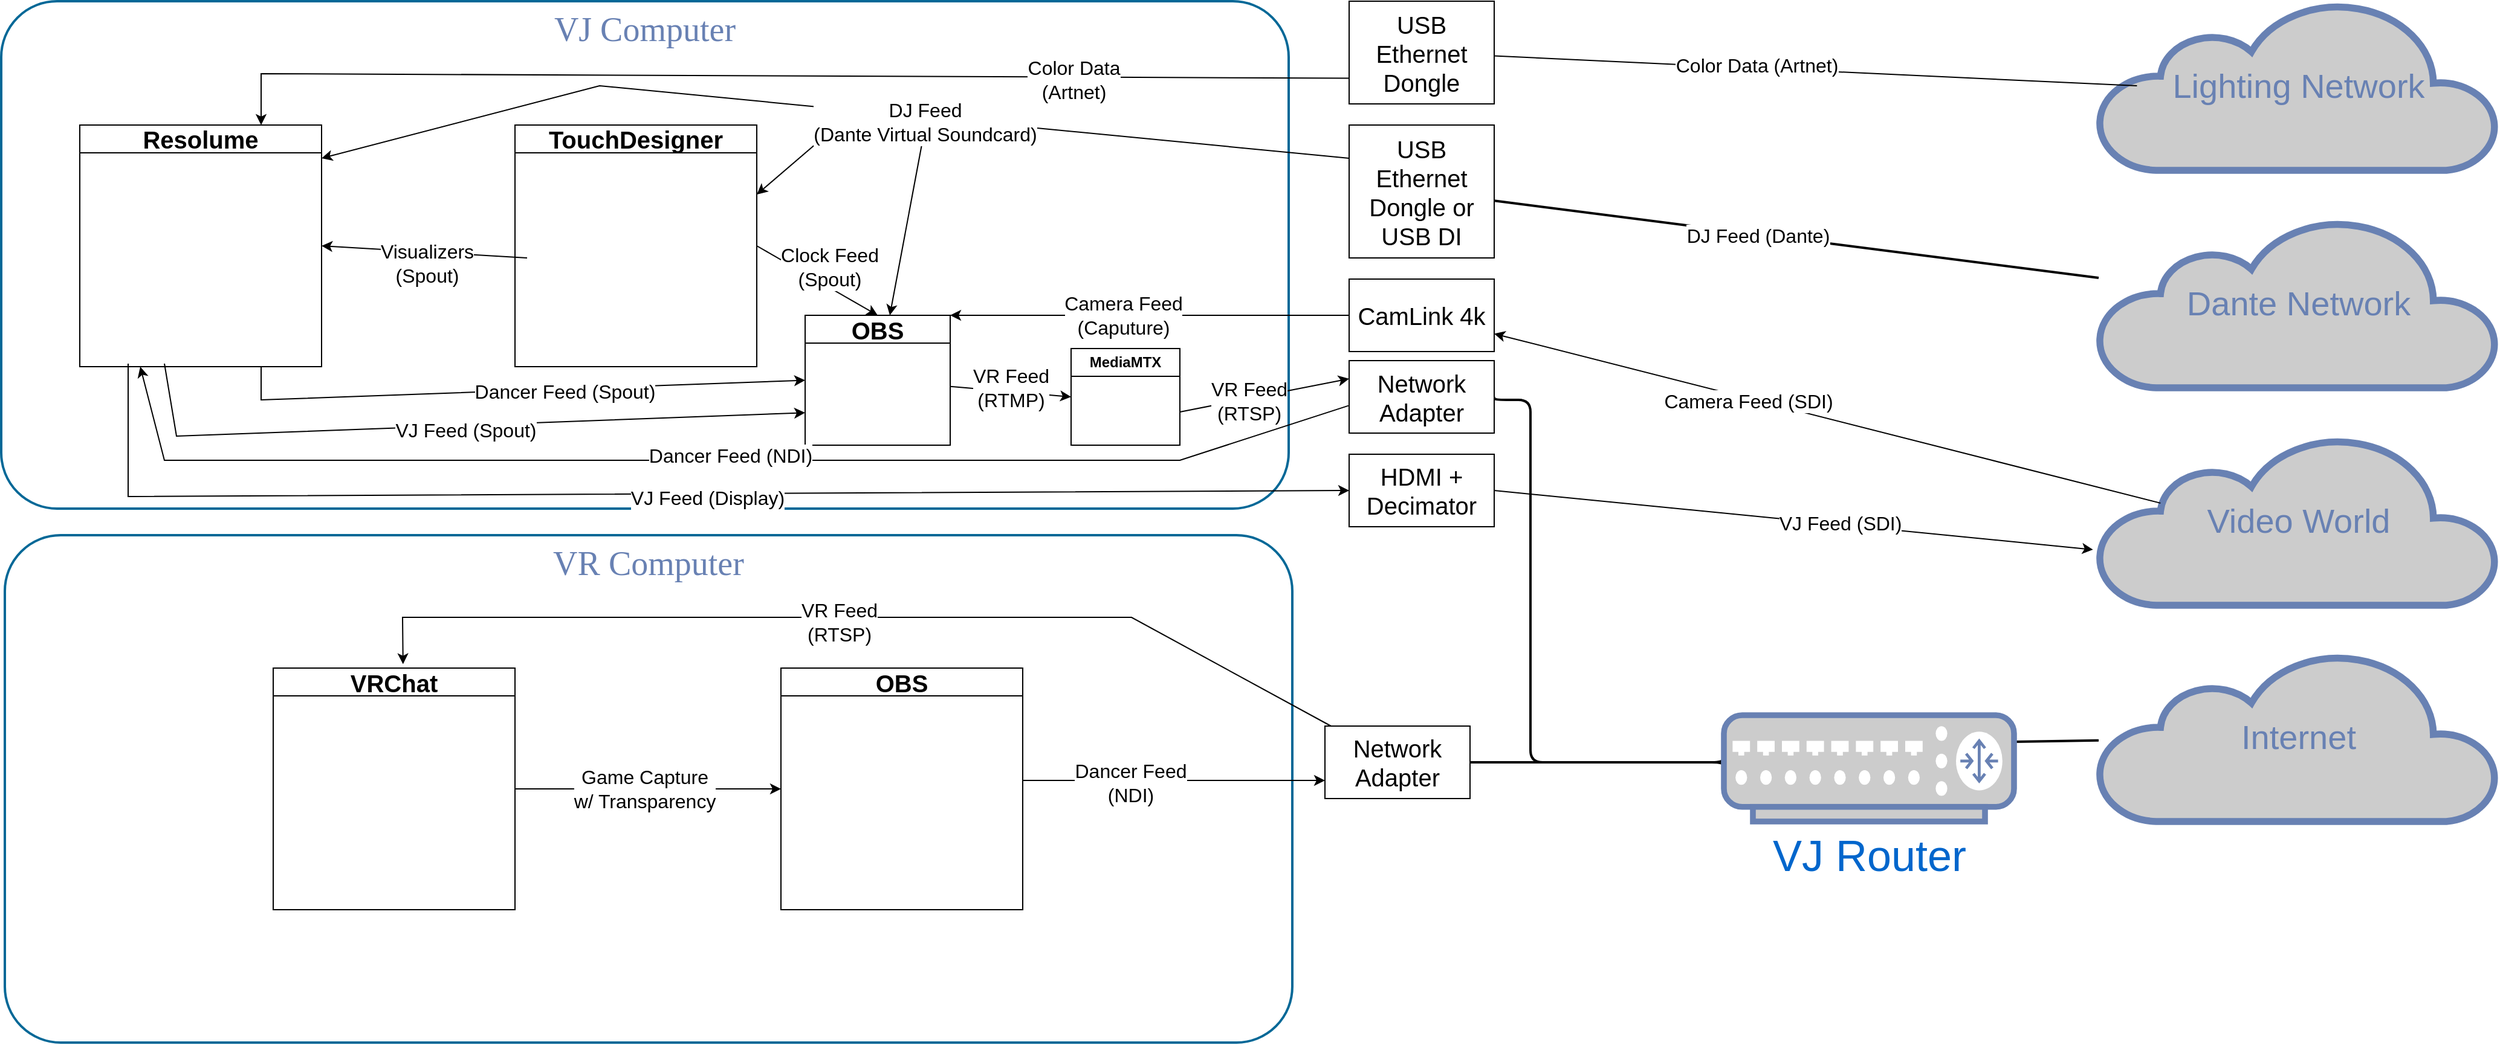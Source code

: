 <mxfile version="21.4.0" type="github">
  <diagram name="Page-1" id="bfe91b75-5d2c-26a0-9c1d-138518896778">
    <mxGraphModel dx="2868" dy="1548" grid="1" gridSize="10" guides="1" tooltips="1" connect="1" arrows="1" fold="1" page="1" pageScale="1" pageWidth="1100" pageHeight="850" background="none" math="0" shadow="0">
      <root>
        <mxCell id="0" />
        <mxCell id="1" parent="0" />
        <mxCell id="dvJdTB3-3XcjDnjQ-2kB-53" value="" style="endArrow=classic;html=1;rounded=0;" edge="1" parent="1" target="dvJdTB3-3XcjDnjQ-2kB-13">
          <mxGeometry width="50" height="50" relative="1" as="geometry">
            <mxPoint x="840" y="120" as="sourcePoint" />
            <mxPoint x="860" y="360" as="targetPoint" />
          </mxGeometry>
        </mxCell>
        <mxCell id="7c3789c024ecab99-79" value="&lt;div&gt;VR Computer&lt;/div&gt;&lt;div&gt;&lt;br&gt;&lt;/div&gt;" style="rounded=1;whiteSpace=wrap;html=1;shadow=0;comic=0;strokeColor=#036897;strokeWidth=2;fillColor=none;fontFamily=Verdana;fontSize=28;fontColor=#6881B3;align=center;arcSize=11;verticalAlign=top;" parent="1" vertex="1">
          <mxGeometry x="78" y="462" width="1065" height="420" as="geometry" />
        </mxCell>
        <mxCell id="7c3789c024ecab99-78" value="&lt;div&gt;VJ Computer&lt;/div&gt;&lt;div&gt;&lt;br&gt;&lt;/div&gt;" style="rounded=1;whiteSpace=wrap;html=1;shadow=0;comic=0;strokeColor=#036897;strokeWidth=2;fillColor=none;fontFamily=Verdana;fontSize=28;fontColor=#6881B3;align=center;arcSize=11;verticalAlign=top;" parent="1" vertex="1">
          <mxGeometry x="75" y="20" width="1065" height="420" as="geometry" />
        </mxCell>
        <mxCell id="7c3789c024ecab99-18" style="edgeStyle=orthogonalEdgeStyle;html=1;labelBackgroundColor=none;endArrow=none;endFill=0;strokeWidth=2;fontFamily=Verdana;fontSize=15;fontColor=#036897;exitX=1;exitY=0.5;exitDx=0;exitDy=0;entryX=0;entryY=0.364;entryDx=0;entryDy=0;entryPerimeter=0;" parent="1" source="dvJdTB3-3XcjDnjQ-2kB-46" target="dvJdTB3-3XcjDnjQ-2kB-2" edge="1">
          <mxGeometry relative="1" as="geometry">
            <mxPoint x="1620" y="762" as="targetPoint" />
            <Array as="points">
              <mxPoint x="1310" y="350" />
              <mxPoint x="1340" y="350" />
              <mxPoint x="1340" y="650" />
              <mxPoint x="1500" y="650" />
            </Array>
            <mxPoint x="770" y="192.0" as="sourcePoint" />
          </mxGeometry>
        </mxCell>
        <mxCell id="7c3789c024ecab99-50" style="edgeStyle=orthogonalEdgeStyle;html=1;labelBackgroundColor=none;endArrow=none;endFill=0;strokeWidth=2;fontFamily=Verdana;fontSize=15;fontColor=#036897;entryX=0;entryY=0.5;entryDx=0;entryDy=0;entryPerimeter=0;exitX=1;exitY=0.5;exitDx=0;exitDy=0;" parent="1" source="dvJdTB3-3XcjDnjQ-2kB-58" target="dvJdTB3-3XcjDnjQ-2kB-2" edge="1">
          <mxGeometry relative="1" as="geometry">
            <mxPoint x="1620" y="762" as="targetPoint" />
            <mxPoint x="1280" y="650" as="sourcePoint" />
            <Array as="points">
              <mxPoint x="1290" y="650" />
              <mxPoint x="1500" y="650" />
            </Array>
          </mxGeometry>
        </mxCell>
        <mxCell id="7c3789c024ecab99-53" value="Internet" style="html=1;fillColor=#CCCCCC;strokeColor=#6881B3;gradientColor=none;gradientDirection=north;strokeWidth=2;shape=mxgraph.networks.cloud;fontColor=#6881B3;rounded=0;shadow=0;comic=0;align=center;fontSize=28;" parent="1" vertex="1">
          <mxGeometry x="1810" y="559" width="330" height="140" as="geometry" />
        </mxCell>
        <mxCell id="7c3789c024ecab99-56" style="edgeStyle=none;html=1;labelBackgroundColor=none;endArrow=none;endFill=0;strokeWidth=2;fontFamily=Verdana;fontSize=28;fontColor=#6881B3;exitX=0.694;exitY=0.265;exitDx=0;exitDy=0;exitPerimeter=0;" parent="1" source="dvJdTB3-3XcjDnjQ-2kB-2" target="7c3789c024ecab99-53" edge="1">
          <mxGeometry relative="1" as="geometry">
            <mxPoint x="1670" y="470" as="sourcePoint" />
          </mxGeometry>
        </mxCell>
        <mxCell id="7c3789c024ecab99-77" style="edgeStyle=none;html=1;labelBackgroundColor=none;endArrow=none;endFill=0;strokeWidth=2;fontFamily=Verdana;fontSize=28;fontColor=#6881B3;" parent="1" source="dvJdTB3-3XcjDnjQ-2kB-5" target="7c3789c024ecab99-76" edge="1">
          <mxGeometry relative="1" as="geometry">
            <mxPoint x="1480" y="150" as="sourcePoint" />
          </mxGeometry>
        </mxCell>
        <mxCell id="dvJdTB3-3XcjDnjQ-2kB-22" value="&lt;font style=&quot;font-size: 16px;&quot;&gt;DJ Feed (Dante)&lt;br&gt;&lt;/font&gt;" style="edgeLabel;html=1;align=center;verticalAlign=middle;resizable=0;points=[];" vertex="1" connectable="0" parent="7c3789c024ecab99-77">
          <mxGeometry x="-0.127" y="-1" relative="1" as="geometry">
            <mxPoint as="offset" />
          </mxGeometry>
        </mxCell>
        <mxCell id="7c3789c024ecab99-76" value="&lt;div&gt;Dante Network&lt;/div&gt;" style="html=1;fillColor=#CCCCCC;strokeColor=#6881B3;gradientColor=none;gradientDirection=north;strokeWidth=2;shape=mxgraph.networks.cloud;fontColor=#6881B3;rounded=0;shadow=0;comic=0;align=center;fontSize=28;" parent="1" vertex="1">
          <mxGeometry x="1810" y="200" width="330" height="140" as="geometry" />
        </mxCell>
        <mxCell id="dvJdTB3-3XcjDnjQ-2kB-1" value="Lighting Network" style="html=1;fillColor=#CCCCCC;strokeColor=#6881B3;gradientColor=none;gradientDirection=north;strokeWidth=2;shape=mxgraph.networks.cloud;fontColor=#6881B3;rounded=0;shadow=0;comic=0;align=center;fontSize=28;" vertex="1" parent="1">
          <mxGeometry x="1810" y="20" width="330" height="140" as="geometry" />
        </mxCell>
        <mxCell id="dvJdTB3-3XcjDnjQ-2kB-2" value="&lt;font style=&quot;font-size: 36px;&quot;&gt;VJ Router&lt;br&gt;&lt;/font&gt;" style="fontColor=#0066CC;verticalAlign=top;verticalLabelPosition=bottom;labelPosition=center;align=center;html=1;fillColor=#CCCCCC;strokeColor=#6881B3;gradientColor=none;gradientDirection=north;strokeWidth=2;shape=mxgraph.networks.router;rounded=0;shadow=0;comic=0;" vertex="1" parent="1">
          <mxGeometry x="1500" y="611" width="240" height="88" as="geometry" />
        </mxCell>
        <mxCell id="dvJdTB3-3XcjDnjQ-2kB-4" value="&lt;div style=&quot;font-size: 20px;&quot;&gt;USB Ethernet Dongle &lt;br style=&quot;font-size: 20px;&quot;&gt;&lt;/div&gt;" style="rounded=0;whiteSpace=wrap;html=1;fontSize=20;" vertex="1" parent="1">
          <mxGeometry x="1190" y="20" width="120" height="85" as="geometry" />
        </mxCell>
        <mxCell id="dvJdTB3-3XcjDnjQ-2kB-5" value="&lt;div style=&quot;font-size: 20px;&quot;&gt;USB Ethernet Dongle or USB DI&lt;/div&gt;" style="rounded=0;whiteSpace=wrap;html=1;fontSize=20;" vertex="1" parent="1">
          <mxGeometry x="1190" y="122.5" width="120" height="110" as="geometry" />
        </mxCell>
        <mxCell id="dvJdTB3-3XcjDnjQ-2kB-7" value="" style="endArrow=none;html=1;rounded=0;entryX=0.096;entryY=0.5;entryDx=0;entryDy=0;entryPerimeter=0;" edge="1" parent="1" source="dvJdTB3-3XcjDnjQ-2kB-4" target="dvJdTB3-3XcjDnjQ-2kB-1">
          <mxGeometry width="50" height="50" relative="1" as="geometry">
            <mxPoint x="1420" y="670" as="sourcePoint" />
            <mxPoint x="1470" y="620" as="targetPoint" />
          </mxGeometry>
        </mxCell>
        <mxCell id="dvJdTB3-3XcjDnjQ-2kB-23" value="&lt;div&gt;&lt;font style=&quot;font-size: 16px;&quot;&gt;Color Data (Artnet)&lt;/font&gt;&lt;/div&gt;" style="edgeLabel;html=1;align=center;verticalAlign=middle;resizable=0;points=[];" vertex="1" connectable="0" parent="dvJdTB3-3XcjDnjQ-2kB-7">
          <mxGeometry x="-0.185" y="3" relative="1" as="geometry">
            <mxPoint as="offset" />
          </mxGeometry>
        </mxCell>
        <mxCell id="dvJdTB3-3XcjDnjQ-2kB-10" value="&lt;div style=&quot;font-size: 13px;&quot;&gt;&lt;font style=&quot;font-size: 20px;&quot;&gt;Resolume&lt;/font&gt;&lt;/div&gt;" style="swimlane;whiteSpace=wrap;html=1;" vertex="1" parent="1">
          <mxGeometry x="140" y="122.5" width="200" height="200" as="geometry" />
        </mxCell>
        <mxCell id="dvJdTB3-3XcjDnjQ-2kB-11" value="&lt;div style=&quot;font-size: 20px;&quot;&gt;&lt;font style=&quot;font-size: 20px;&quot;&gt;TouchDesigner&lt;br&gt;&lt;/font&gt;&lt;/div&gt;" style="swimlane;whiteSpace=wrap;html=1;" vertex="1" parent="1">
          <mxGeometry x="500" y="122.5" width="200" height="200" as="geometry" />
        </mxCell>
        <mxCell id="dvJdTB3-3XcjDnjQ-2kB-13" value="&lt;div style=&quot;font-size: 13px;&quot;&gt;&lt;font style=&quot;font-size: 20px;&quot;&gt;OBS&lt;/font&gt;&lt;/div&gt;" style="swimlane;whiteSpace=wrap;html=1;" vertex="1" parent="1">
          <mxGeometry x="740" y="280" width="120" height="107.5" as="geometry" />
        </mxCell>
        <mxCell id="dvJdTB3-3XcjDnjQ-2kB-14" value="" style="endArrow=classic;html=1;rounded=0;entryX=0;entryY=0.5;entryDx=0;entryDy=0;" edge="1" parent="1" source="dvJdTB3-3XcjDnjQ-2kB-13" target="dvJdTB3-3XcjDnjQ-2kB-40">
          <mxGeometry width="50" height="50" relative="1" as="geometry">
            <mxPoint x="970" y="230" as="sourcePoint" />
            <mxPoint x="960" y="343.5" as="targetPoint" />
          </mxGeometry>
        </mxCell>
        <mxCell id="dvJdTB3-3XcjDnjQ-2kB-41" value="&lt;div style=&quot;font-size: 16px;&quot;&gt;&lt;font style=&quot;font-size: 16px;&quot;&gt;VR Feed&lt;/font&gt;&lt;/div&gt;&lt;div style=&quot;font-size: 16px;&quot;&gt;&lt;font style=&quot;font-size: 16px;&quot;&gt;(RTMP)&lt;/font&gt;&lt;/div&gt;" style="edgeLabel;html=1;align=center;verticalAlign=middle;resizable=0;points=[];" vertex="1" connectable="0" parent="dvJdTB3-3XcjDnjQ-2kB-14">
          <mxGeometry x="-0.358" y="-2" relative="1" as="geometry">
            <mxPoint x="18" y="-4" as="offset" />
          </mxGeometry>
        </mxCell>
        <mxCell id="dvJdTB3-3XcjDnjQ-2kB-16" value="" style="endArrow=classic;html=1;rounded=0;entryX=0;entryY=0.25;entryDx=0;entryDy=0;" edge="1" parent="1" target="dvJdTB3-3XcjDnjQ-2kB-46">
          <mxGeometry width="50" height="50" relative="1" as="geometry">
            <mxPoint x="1050" y="360" as="sourcePoint" />
            <mxPoint x="790" y="340" as="targetPoint" />
          </mxGeometry>
        </mxCell>
        <mxCell id="dvJdTB3-3XcjDnjQ-2kB-42" value="&lt;div style=&quot;font-size: 16px;&quot;&gt;&lt;font style=&quot;font-size: 16px;&quot;&gt;VR Feed&lt;/font&gt;&lt;/div&gt;&lt;div style=&quot;font-size: 16px;&quot;&gt;&lt;font style=&quot;font-size: 16px;&quot;&gt;(RTSP)&lt;/font&gt;&lt;/div&gt;" style="edgeLabel;html=1;align=center;verticalAlign=middle;resizable=0;points=[];" vertex="1" connectable="0" parent="dvJdTB3-3XcjDnjQ-2kB-16">
          <mxGeometry x="-0.362" relative="1" as="geometry">
            <mxPoint x="12" as="offset" />
          </mxGeometry>
        </mxCell>
        <mxCell id="dvJdTB3-3XcjDnjQ-2kB-17" value="&lt;div style=&quot;font-size: 13px;&quot;&gt;&lt;font style=&quot;font-size: 20px;&quot;&gt;CamLink 4k&lt;/font&gt;&lt;/div&gt;" style="rounded=0;whiteSpace=wrap;html=1;" vertex="1" parent="1">
          <mxGeometry x="1190" y="250" width="120" height="60" as="geometry" />
        </mxCell>
        <mxCell id="dvJdTB3-3XcjDnjQ-2kB-18" value="&lt;div&gt;Video World&lt;/div&gt;" style="html=1;fillColor=#CCCCCC;strokeColor=#6881B3;gradientColor=none;gradientDirection=north;strokeWidth=2;shape=mxgraph.networks.cloud;fontColor=#6881B3;rounded=0;shadow=0;comic=0;align=center;fontSize=28;" vertex="1" parent="1">
          <mxGeometry x="1810" y="380" width="330" height="140" as="geometry" />
        </mxCell>
        <mxCell id="dvJdTB3-3XcjDnjQ-2kB-19" value="" style="endArrow=classic;html=1;rounded=0;exitX=0;exitY=0.5;exitDx=0;exitDy=0;entryX=1;entryY=0;entryDx=0;entryDy=0;" edge="1" parent="1" source="dvJdTB3-3XcjDnjQ-2kB-17" target="dvJdTB3-3XcjDnjQ-2kB-13">
          <mxGeometry width="50" height="50" relative="1" as="geometry">
            <mxPoint x="1080" y="300" as="sourcePoint" />
            <mxPoint x="1130" y="250" as="targetPoint" />
          </mxGeometry>
        </mxCell>
        <mxCell id="dvJdTB3-3XcjDnjQ-2kB-26" value="&lt;div&gt;&lt;font style=&quot;font-size: 16px;&quot;&gt;Camera Feed&lt;/font&gt;&lt;/div&gt;&lt;div&gt;&lt;font style=&quot;font-size: 16px;&quot;&gt;(Caputure)&lt;/font&gt;&lt;/div&gt;" style="edgeLabel;html=1;align=center;verticalAlign=middle;resizable=0;points=[];" vertex="1" connectable="0" parent="dvJdTB3-3XcjDnjQ-2kB-19">
          <mxGeometry x="0.135" relative="1" as="geometry">
            <mxPoint as="offset" />
          </mxGeometry>
        </mxCell>
        <mxCell id="dvJdTB3-3XcjDnjQ-2kB-20" value="" style="endArrow=classic;html=1;rounded=0;exitX=0.155;exitY=0.396;exitDx=0;exitDy=0;exitPerimeter=0;" edge="1" parent="1" source="dvJdTB3-3XcjDnjQ-2kB-18" target="dvJdTB3-3XcjDnjQ-2kB-17">
          <mxGeometry width="50" height="50" relative="1" as="geometry">
            <mxPoint x="1080" y="300" as="sourcePoint" />
            <mxPoint x="1130" y="250" as="targetPoint" />
          </mxGeometry>
        </mxCell>
        <mxCell id="dvJdTB3-3XcjDnjQ-2kB-21" value="&lt;font style=&quot;font-size: 16px;&quot;&gt;Camera Feed (SDI)&lt;br&gt;&lt;/font&gt;" style="edgeLabel;html=1;align=center;verticalAlign=middle;resizable=0;points=[];" vertex="1" connectable="0" parent="dvJdTB3-3XcjDnjQ-2kB-20">
          <mxGeometry x="0.237" y="3" relative="1" as="geometry">
            <mxPoint y="-1" as="offset" />
          </mxGeometry>
        </mxCell>
        <mxCell id="dvJdTB3-3XcjDnjQ-2kB-24" value="" style="endArrow=classic;html=1;rounded=0;exitX=1;exitY=0.5;exitDx=0;exitDy=0;entryX=0.5;entryY=0;entryDx=0;entryDy=0;" edge="1" parent="1" source="dvJdTB3-3XcjDnjQ-2kB-11" target="dvJdTB3-3XcjDnjQ-2kB-13">
          <mxGeometry width="50" height="50" relative="1" as="geometry">
            <mxPoint x="1080" y="300" as="sourcePoint" />
            <mxPoint x="1130" y="250" as="targetPoint" />
          </mxGeometry>
        </mxCell>
        <mxCell id="dvJdTB3-3XcjDnjQ-2kB-25" value="&lt;font style=&quot;font-size: 16px;&quot;&gt;Clock Feed&lt;br&gt;(Spout)&lt;br&gt;&lt;/font&gt;" style="edgeLabel;html=1;align=center;verticalAlign=middle;resizable=0;points=[];" vertex="1" connectable="0" parent="dvJdTB3-3XcjDnjQ-2kB-24">
          <mxGeometry x="0.3" relative="1" as="geometry">
            <mxPoint x="-5" y="-20" as="offset" />
          </mxGeometry>
        </mxCell>
        <mxCell id="dvJdTB3-3XcjDnjQ-2kB-27" value="" style="endArrow=classic;html=1;rounded=0;exitX=0.75;exitY=1;exitDx=0;exitDy=0;entryX=0;entryY=0.5;entryDx=0;entryDy=0;" edge="1" parent="1" source="dvJdTB3-3XcjDnjQ-2kB-10" target="dvJdTB3-3XcjDnjQ-2kB-13">
          <mxGeometry width="50" height="50" relative="1" as="geometry">
            <mxPoint x="1080" y="300" as="sourcePoint" />
            <mxPoint x="800" y="380" as="targetPoint" />
            <Array as="points">
              <mxPoint x="290" y="350" />
            </Array>
          </mxGeometry>
        </mxCell>
        <mxCell id="dvJdTB3-3XcjDnjQ-2kB-28" value="&lt;div style=&quot;font-size: 12px;&quot;&gt;&lt;font style=&quot;font-size: 16px;&quot;&gt;Dancer Feed (Spout)&lt;/font&gt;&lt;/div&gt;" style="edgeLabel;html=1;align=center;verticalAlign=middle;resizable=0;points=[];" vertex="1" connectable="0" parent="dvJdTB3-3XcjDnjQ-2kB-27">
          <mxGeometry x="0.162" y="-2" relative="1" as="geometry">
            <mxPoint x="1" as="offset" />
          </mxGeometry>
        </mxCell>
        <mxCell id="dvJdTB3-3XcjDnjQ-2kB-29" value="" style="endArrow=classic;html=1;rounded=0;entryX=0;entryY=0.75;entryDx=0;entryDy=0;" edge="1" parent="1" target="dvJdTB3-3XcjDnjQ-2kB-13">
          <mxGeometry width="50" height="50" relative="1" as="geometry">
            <mxPoint x="210" y="320" as="sourcePoint" />
            <mxPoint x="1130" y="250" as="targetPoint" />
            <Array as="points">
              <mxPoint x="220" y="380" />
            </Array>
          </mxGeometry>
        </mxCell>
        <mxCell id="dvJdTB3-3XcjDnjQ-2kB-30" value="&lt;font style=&quot;font-size: 16px;&quot;&gt;VJ Feed (Spout)&lt;br&gt;&lt;/font&gt;" style="edgeLabel;html=1;align=center;verticalAlign=middle;resizable=0;points=[];" vertex="1" connectable="0" parent="dvJdTB3-3XcjDnjQ-2kB-29">
          <mxGeometry x="0.033" y="-4" relative="1" as="geometry">
            <mxPoint as="offset" />
          </mxGeometry>
        </mxCell>
        <mxCell id="dvJdTB3-3XcjDnjQ-2kB-31" value="" style="endArrow=classic;html=1;rounded=0;entryX=1;entryY=0.5;entryDx=0;entryDy=0;" edge="1" parent="1" target="dvJdTB3-3XcjDnjQ-2kB-10">
          <mxGeometry width="50" height="50" relative="1" as="geometry">
            <mxPoint x="510" y="232.5" as="sourcePoint" />
            <mxPoint x="350" y="232.5" as="targetPoint" />
          </mxGeometry>
        </mxCell>
        <mxCell id="dvJdTB3-3XcjDnjQ-2kB-32" value="&lt;div&gt;&lt;font style=&quot;font-size: 16px;&quot;&gt;Visualizers&lt;/font&gt;&lt;/div&gt;&lt;div&gt;&lt;font style=&quot;font-size: 16px;&quot;&gt;(Spout)&lt;/font&gt;&lt;/div&gt;" style="edgeLabel;html=1;align=center;verticalAlign=middle;resizable=0;points=[];" vertex="1" connectable="0" parent="dvJdTB3-3XcjDnjQ-2kB-31">
          <mxGeometry x="-0.324" y="3" relative="1" as="geometry">
            <mxPoint x="-26" y="5" as="offset" />
          </mxGeometry>
        </mxCell>
        <mxCell id="dvJdTB3-3XcjDnjQ-2kB-34" value="&lt;font style=&quot;font-size: 20px;&quot;&gt;HDMI + Decimator&lt;/font&gt;" style="rounded=0;whiteSpace=wrap;html=1;" vertex="1" parent="1">
          <mxGeometry x="1190" y="395" width="120" height="60" as="geometry" />
        </mxCell>
        <mxCell id="dvJdTB3-3XcjDnjQ-2kB-35" value="" style="endArrow=classic;html=1;rounded=0;exitX=1;exitY=0.5;exitDx=0;exitDy=0;entryX=-0.014;entryY=0.671;entryDx=0;entryDy=0;entryPerimeter=0;" edge="1" parent="1" source="dvJdTB3-3XcjDnjQ-2kB-34" target="dvJdTB3-3XcjDnjQ-2kB-18">
          <mxGeometry width="50" height="50" relative="1" as="geometry">
            <mxPoint x="1080" y="470" as="sourcePoint" />
            <mxPoint x="1130" y="420" as="targetPoint" />
          </mxGeometry>
        </mxCell>
        <mxCell id="dvJdTB3-3XcjDnjQ-2kB-36" value="&lt;font style=&quot;font-size: 16px;&quot;&gt;VJ Feed (SDI)&lt;br&gt;&lt;/font&gt;" style="edgeLabel;html=1;align=center;verticalAlign=middle;resizable=0;points=[];" vertex="1" connectable="0" parent="dvJdTB3-3XcjDnjQ-2kB-35">
          <mxGeometry x="0.156" y="2" relative="1" as="geometry">
            <mxPoint x="-1" as="offset" />
          </mxGeometry>
        </mxCell>
        <mxCell id="dvJdTB3-3XcjDnjQ-2kB-37" value="" style="endArrow=classic;html=1;rounded=0;entryX=0;entryY=0.5;entryDx=0;entryDy=0;" edge="1" parent="1" target="dvJdTB3-3XcjDnjQ-2kB-34">
          <mxGeometry width="50" height="50" relative="1" as="geometry">
            <mxPoint x="180" y="320" as="sourcePoint" />
            <mxPoint x="1130" y="420" as="targetPoint" />
            <Array as="points">
              <mxPoint x="180" y="430" />
            </Array>
          </mxGeometry>
        </mxCell>
        <mxCell id="dvJdTB3-3XcjDnjQ-2kB-38" value="&lt;font style=&quot;font-size: 16px;&quot;&gt;VJ Feed (Display)&lt;br&gt;&lt;/font&gt;" style="edgeLabel;html=1;align=center;verticalAlign=middle;resizable=0;points=[];" vertex="1" connectable="0" parent="dvJdTB3-3XcjDnjQ-2kB-37">
          <mxGeometry x="0.051" y="-3" relative="1" as="geometry">
            <mxPoint as="offset" />
          </mxGeometry>
        </mxCell>
        <mxCell id="dvJdTB3-3XcjDnjQ-2kB-39" value="&lt;div style=&quot;font-size: 13px;&quot;&gt;&lt;font style=&quot;font-size: 20px;&quot;&gt;VRChat&lt;/font&gt;&lt;/div&gt;" style="swimlane;whiteSpace=wrap;html=1;" vertex="1" parent="1">
          <mxGeometry x="300" y="572" width="200" height="200" as="geometry" />
        </mxCell>
        <mxCell id="dvJdTB3-3XcjDnjQ-2kB-40" value="&lt;div&gt;MediaMTX&lt;/div&gt;" style="swimlane;whiteSpace=wrap;html=1;" vertex="1" parent="1">
          <mxGeometry x="960" y="307.5" width="90" height="80" as="geometry" />
        </mxCell>
        <mxCell id="dvJdTB3-3XcjDnjQ-2kB-44" value="" style="endArrow=classic;html=1;rounded=0;entryX=0.25;entryY=1;entryDx=0;entryDy=0;exitX=-0.005;exitY=0.622;exitDx=0;exitDy=0;exitPerimeter=0;" edge="1" parent="1" source="dvJdTB3-3XcjDnjQ-2kB-46" target="dvJdTB3-3XcjDnjQ-2kB-10">
          <mxGeometry width="50" height="50" relative="1" as="geometry">
            <mxPoint x="910" y="250" as="sourcePoint" />
            <mxPoint x="960" y="200" as="targetPoint" />
            <Array as="points">
              <mxPoint x="1050" y="400" />
              <mxPoint x="210" y="400" />
            </Array>
          </mxGeometry>
        </mxCell>
        <mxCell id="dvJdTB3-3XcjDnjQ-2kB-45" value="&lt;font style=&quot;font-size: 16px;&quot;&gt;Dancer Feed (NDI)&lt;/font&gt;" style="edgeLabel;html=1;align=center;verticalAlign=middle;resizable=0;points=[];" vertex="1" connectable="0" parent="dvJdTB3-3XcjDnjQ-2kB-44">
          <mxGeometry x="-0.029" y="-4" relative="1" as="geometry">
            <mxPoint x="-1" as="offset" />
          </mxGeometry>
        </mxCell>
        <mxCell id="dvJdTB3-3XcjDnjQ-2kB-46" value="&lt;font style=&quot;font-size: 20px;&quot;&gt;Network Adapter&lt;br&gt;&lt;/font&gt;" style="rounded=0;whiteSpace=wrap;html=1;" vertex="1" parent="1">
          <mxGeometry x="1190" y="317.5" width="120" height="60" as="geometry" />
        </mxCell>
        <mxCell id="dvJdTB3-3XcjDnjQ-2kB-47" value="" style="endArrow=classic;html=1;rounded=0;" edge="1" parent="1">
          <mxGeometry width="50" height="50" relative="1" as="geometry">
            <mxPoint x="770" y="120" as="sourcePoint" />
            <mxPoint x="700" y="180" as="targetPoint" />
          </mxGeometry>
        </mxCell>
        <mxCell id="dvJdTB3-3XcjDnjQ-2kB-48" value="" style="endArrow=classic;html=1;rounded=0;exitX=0;exitY=0.25;exitDx=0;exitDy=0;" edge="1" parent="1" source="dvJdTB3-3XcjDnjQ-2kB-5">
          <mxGeometry width="50" height="50" relative="1" as="geometry">
            <mxPoint x="1110" y="40" as="sourcePoint" />
            <mxPoint x="340" y="150" as="targetPoint" />
            <Array as="points">
              <mxPoint x="570" y="90" />
            </Array>
          </mxGeometry>
        </mxCell>
        <mxCell id="dvJdTB3-3XcjDnjQ-2kB-50" value="&lt;font style=&quot;font-size: 16px;&quot;&gt;DJ Feed&lt;br&gt;(Dante Virtual Soundcard)&lt;br&gt;&lt;/font&gt;" style="edgeLabel;html=1;align=center;verticalAlign=middle;resizable=0;points=[];" vertex="1" connectable="0" parent="dvJdTB3-3XcjDnjQ-2kB-48">
          <mxGeometry x="-0.18" y="4" relative="1" as="geometry">
            <mxPoint as="offset" />
          </mxGeometry>
        </mxCell>
        <mxCell id="dvJdTB3-3XcjDnjQ-2kB-49" value="" style="endArrow=classic;html=1;rounded=0;entryX=0.75;entryY=0;entryDx=0;entryDy=0;exitX=0;exitY=0.75;exitDx=0;exitDy=0;" edge="1" parent="1" source="dvJdTB3-3XcjDnjQ-2kB-4" target="dvJdTB3-3XcjDnjQ-2kB-10">
          <mxGeometry width="50" height="50" relative="1" as="geometry">
            <mxPoint x="1110" y="40" as="sourcePoint" />
            <mxPoint x="1160" y="-10" as="targetPoint" />
            <Array as="points">
              <mxPoint x="290" y="80" />
            </Array>
          </mxGeometry>
        </mxCell>
        <mxCell id="dvJdTB3-3XcjDnjQ-2kB-51" value="&lt;div style=&quot;font-size: 16px;&quot;&gt;&lt;font style=&quot;font-size: 16px;&quot;&gt;Color Data&lt;/font&gt;&lt;/div&gt;&lt;div style=&quot;font-size: 16px;&quot;&gt;&lt;font style=&quot;font-size: 16px;&quot;&gt;(Artnet)&lt;font style=&quot;font-size: 16px;&quot;&gt;&lt;br&gt;&lt;/font&gt;&lt;/font&gt;&lt;/div&gt;" style="edgeLabel;html=1;align=center;verticalAlign=middle;resizable=0;points=[];" vertex="1" connectable="0" parent="dvJdTB3-3XcjDnjQ-2kB-49">
          <mxGeometry x="-0.515" y="2" relative="1" as="geometry">
            <mxPoint as="offset" />
          </mxGeometry>
        </mxCell>
        <mxCell id="dvJdTB3-3XcjDnjQ-2kB-54" value="&lt;font style=&quot;font-size: 20px;&quot;&gt;OBS&lt;/font&gt;" style="swimlane;whiteSpace=wrap;html=1;" vertex="1" parent="1">
          <mxGeometry x="720" y="572" width="200" height="200" as="geometry" />
        </mxCell>
        <mxCell id="dvJdTB3-3XcjDnjQ-2kB-55" value="" style="endArrow=classic;html=1;rounded=0;exitX=1;exitY=0.5;exitDx=0;exitDy=0;entryX=0;entryY=0.5;entryDx=0;entryDy=0;" edge="1" parent="1" source="dvJdTB3-3XcjDnjQ-2kB-39" target="dvJdTB3-3XcjDnjQ-2kB-54">
          <mxGeometry width="50" height="50" relative="1" as="geometry">
            <mxPoint x="620" y="630" as="sourcePoint" />
            <mxPoint x="670" y="580" as="targetPoint" />
          </mxGeometry>
        </mxCell>
        <mxCell id="dvJdTB3-3XcjDnjQ-2kB-56" value="&lt;div style=&quot;font-size: 16px;&quot;&gt;&lt;font style=&quot;font-size: 16px;&quot;&gt;Game Capture&lt;/font&gt;&lt;/div&gt;&lt;div style=&quot;font-size: 16px;&quot;&gt;&lt;font style=&quot;font-size: 16px;&quot;&gt;w/ Transparency&lt;/font&gt;&lt;/div&gt;" style="edgeLabel;html=1;align=center;verticalAlign=middle;resizable=0;points=[];" vertex="1" connectable="0" parent="dvJdTB3-3XcjDnjQ-2kB-55">
          <mxGeometry x="0.226" y="-1" relative="1" as="geometry">
            <mxPoint x="-28" y="-1" as="offset" />
          </mxGeometry>
        </mxCell>
        <mxCell id="dvJdTB3-3XcjDnjQ-2kB-57" value="" style="endArrow=classic;html=1;rounded=0;entryX=0.537;entryY=-0.016;entryDx=0;entryDy=0;entryPerimeter=0;" edge="1" parent="1" source="dvJdTB3-3XcjDnjQ-2kB-58" target="dvJdTB3-3XcjDnjQ-2kB-39">
          <mxGeometry width="50" height="50" relative="1" as="geometry">
            <mxPoint x="620" y="630" as="sourcePoint" />
            <mxPoint x="670" y="580" as="targetPoint" />
            <Array as="points">
              <mxPoint x="1010" y="530" />
              <mxPoint x="407" y="530" />
            </Array>
          </mxGeometry>
        </mxCell>
        <mxCell id="dvJdTB3-3XcjDnjQ-2kB-59" value="&lt;div style=&quot;font-size: 16px;&quot;&gt;&lt;font style=&quot;font-size: 16px;&quot;&gt;VR Feed&lt;/font&gt;&lt;/div&gt;&lt;div style=&quot;font-size: 16px;&quot;&gt;&lt;font style=&quot;font-size: 16px;&quot;&gt;(RTSP)&lt;font style=&quot;font-size: 16px;&quot;&gt;&lt;br&gt;&lt;/font&gt;&lt;/font&gt;&lt;/div&gt;" style="edgeLabel;html=1;align=center;verticalAlign=middle;resizable=0;points=[];" vertex="1" connectable="0" parent="dvJdTB3-3XcjDnjQ-2kB-57">
          <mxGeometry x="0.036" y="4" relative="1" as="geometry">
            <mxPoint as="offset" />
          </mxGeometry>
        </mxCell>
        <mxCell id="dvJdTB3-3XcjDnjQ-2kB-58" value="&lt;font style=&quot;font-size: 20px;&quot;&gt;Network Adapter&lt;br&gt;&lt;/font&gt;" style="rounded=0;whiteSpace=wrap;html=1;" vertex="1" parent="1">
          <mxGeometry x="1170" y="620" width="120" height="60" as="geometry" />
        </mxCell>
        <mxCell id="dvJdTB3-3XcjDnjQ-2kB-60" value="" style="endArrow=classic;html=1;rounded=0;entryX=0;entryY=0.75;entryDx=0;entryDy=0;" edge="1" parent="1" target="dvJdTB3-3XcjDnjQ-2kB-58">
          <mxGeometry width="50" height="50" relative="1" as="geometry">
            <mxPoint x="920" y="665" as="sourcePoint" />
            <mxPoint x="880" y="710" as="targetPoint" />
          </mxGeometry>
        </mxCell>
        <mxCell id="dvJdTB3-3XcjDnjQ-2kB-61" value="&lt;div style=&quot;font-size: 16px;&quot;&gt;&lt;font style=&quot;font-size: 16px;&quot;&gt;Dancer Feed&lt;/font&gt;&lt;/div&gt;&lt;div style=&quot;font-size: 16px;&quot;&gt;&lt;font style=&quot;font-size: 16px;&quot;&gt;(NDI)&lt;font style=&quot;font-size: 16px;&quot;&gt;&lt;br&gt;&lt;/font&gt;&lt;/font&gt;&lt;/div&gt;" style="edgeLabel;html=1;align=center;verticalAlign=middle;resizable=0;points=[];" vertex="1" connectable="0" parent="dvJdTB3-3XcjDnjQ-2kB-60">
          <mxGeometry x="-0.294" y="-2" relative="1" as="geometry">
            <mxPoint as="offset" />
          </mxGeometry>
        </mxCell>
      </root>
    </mxGraphModel>
  </diagram>
</mxfile>
